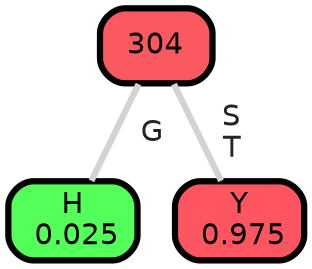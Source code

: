 graph Tree {
node [shape=box, style="filled, rounded",color="black",penwidth="3",fontcolor="black",                 fontname=helvetica] ;
graph [ranksep="0 equally", splines=straight,                 bgcolor=transparent, dpi=200] ;
edge [fontname=helvetica, fontweight=bold,fontcolor=grey14,color=lightgray] ;
0 [label="H
 0.025", fillcolor="#55ff5a"] ;
1 [label="304", fillcolor="#fa5960"] ;
2 [label="Y
 0.975", fillcolor="#ff5561"] ;
1 -- 0 [label=" G",penwidth=3] ;
1 -- 2 [label=" S\n T",penwidth=3] ;
{rank = same;}}
